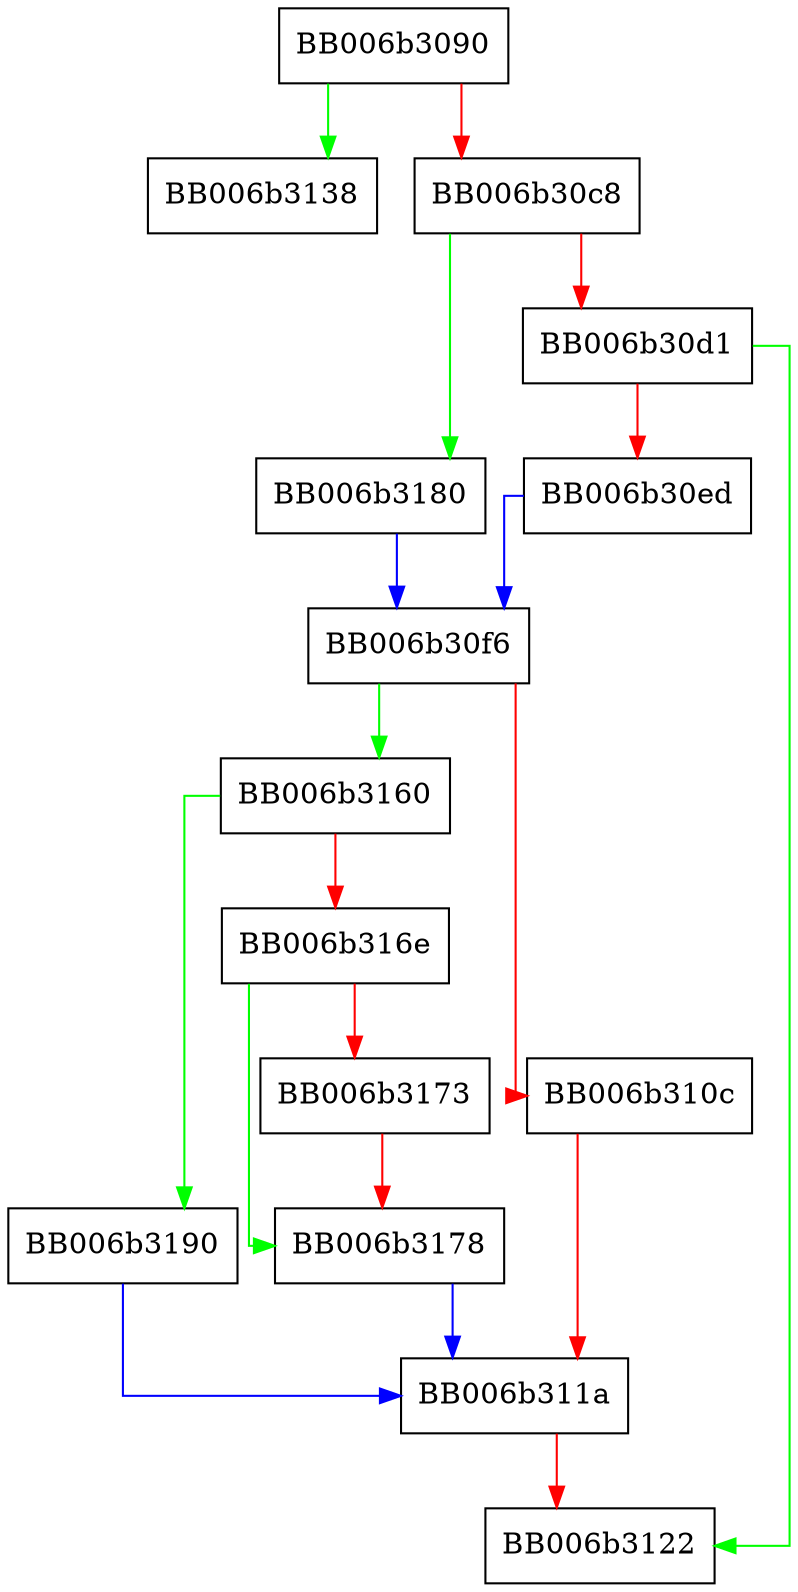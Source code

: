 digraph key_to_pki_pem_priv_bio {
  node [shape="box"];
  graph [splines=ortho];
  BB006b3090 -> BB006b3138 [color="green"];
  BB006b3090 -> BB006b30c8 [color="red"];
  BB006b30c8 -> BB006b3180 [color="green"];
  BB006b30c8 -> BB006b30d1 [color="red"];
  BB006b30d1 -> BB006b3122 [color="green"];
  BB006b30d1 -> BB006b30ed [color="red"];
  BB006b30ed -> BB006b30f6 [color="blue"];
  BB006b30f6 -> BB006b3160 [color="green"];
  BB006b30f6 -> BB006b310c [color="red"];
  BB006b310c -> BB006b311a [color="red"];
  BB006b311a -> BB006b3122 [color="red"];
  BB006b3160 -> BB006b3190 [color="green"];
  BB006b3160 -> BB006b316e [color="red"];
  BB006b316e -> BB006b3178 [color="green"];
  BB006b316e -> BB006b3173 [color="red"];
  BB006b3173 -> BB006b3178 [color="red"];
  BB006b3178 -> BB006b311a [color="blue"];
  BB006b3180 -> BB006b30f6 [color="blue"];
  BB006b3190 -> BB006b311a [color="blue"];
}